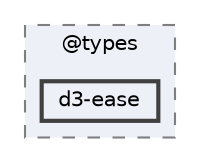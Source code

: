 digraph "C:/Users/arisc/OneDrive/Documents/GitHub/FINAL/EcoEats-Project/node_modules/@types/d3-ease"
{
 // LATEX_PDF_SIZE
  bgcolor="transparent";
  edge [fontname=Helvetica,fontsize=10,labelfontname=Helvetica,labelfontsize=10];
  node [fontname=Helvetica,fontsize=10,shape=box,height=0.2,width=0.4];
  compound=true
  subgraph clusterdir_fcfbd2bcc1e777bae19fd8075af818f1 {
    graph [ bgcolor="#edf0f7", pencolor="grey50", label="@types", fontname=Helvetica,fontsize=10 style="filled,dashed", URL="dir_fcfbd2bcc1e777bae19fd8075af818f1.html",tooltip=""]
  dir_d0e4ac0b468903ba8c8886eaab3a692c [label="d3-ease", fillcolor="#edf0f7", color="grey25", style="filled,bold", URL="dir_d0e4ac0b468903ba8c8886eaab3a692c.html",tooltip=""];
  }
}
